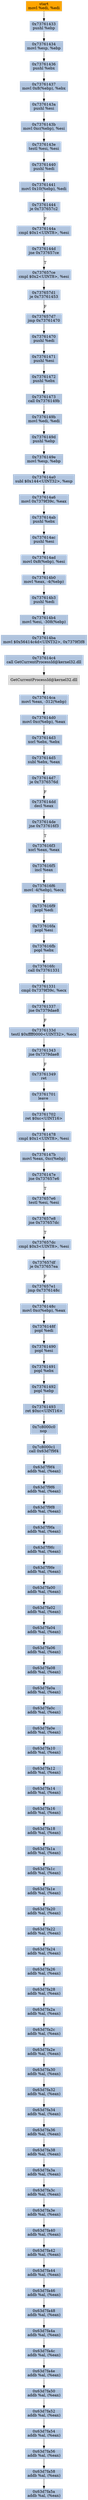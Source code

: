 digraph G {
node[shape=rectangle,style=filled,fillcolor=lightsteelblue,color=lightsteelblue]
bgcolor="transparent"
a0x73761431movl_edi_edi[label="start\nmovl %edi, %edi",color="lightgrey",fillcolor="orange"];
a0x73761433pushl_ebp[label="0x73761433\npushl %ebp"];
a0x73761434movl_esp_ebp[label="0x73761434\nmovl %esp, %ebp"];
a0x73761436pushl_ebx[label="0x73761436\npushl %ebx"];
a0x73761437movl_0x8ebp__ebx[label="0x73761437\nmovl 0x8(%ebp), %ebx"];
a0x7376143apushl_esi[label="0x7376143a\npushl %esi"];
a0x7376143bmovl_0xcebp__esi[label="0x7376143b\nmovl 0xc(%ebp), %esi"];
a0x7376143etestl_esi_esi[label="0x7376143e\ntestl %esi, %esi"];
a0x73761440pushl_edi[label="0x73761440\npushl %edi"];
a0x73761441movl_0x10ebp__edi[label="0x73761441\nmovl 0x10(%ebp), %edi"];
a0x73761444je_0x737657c2[label="0x73761444\nje 0x737657c2"];
a0x7376144acmpl_0x1UINT8_esi[label="0x7376144a\ncmpl $0x1<UINT8>, %esi"];
a0x7376144djne_0x737657ce[label="0x7376144d\njne 0x737657ce"];
a0x737657cecmpl_0x2UINT8_esi[label="0x737657ce\ncmpl $0x2<UINT8>, %esi"];
a0x737657d1je_0x73761453[label="0x737657d1\nje 0x73761453"];
a0x737657d7jmp_0x73761470[label="0x737657d7\njmp 0x73761470"];
a0x73761470pushl_edi[label="0x73761470\npushl %edi"];
a0x73761471pushl_esi[label="0x73761471\npushl %esi"];
a0x73761472pushl_ebx[label="0x73761472\npushl %ebx"];
a0x73761473call_0x7376149b[label="0x73761473\ncall 0x7376149b"];
a0x7376149bmovl_edi_edi[label="0x7376149b\nmovl %edi, %edi"];
a0x7376149dpushl_ebp[label="0x7376149d\npushl %ebp"];
a0x7376149emovl_esp_ebp[label="0x7376149e\nmovl %esp, %ebp"];
a0x737614a0subl_0x144UINT32_esp[label="0x737614a0\nsubl $0x144<UINT32>, %esp"];
a0x737614a6movl_0x7379f39c_eax[label="0x737614a6\nmovl 0x7379f39c, %eax"];
a0x737614abpushl_ebx[label="0x737614ab\npushl %ebx"];
a0x737614acpushl_esi[label="0x737614ac\npushl %esi"];
a0x737614admovl_0x8ebp__esi[label="0x737614ad\nmovl 0x8(%ebp), %esi"];
a0x737614b0movl_eax__4ebp_[label="0x737614b0\nmovl %eax, -4(%ebp)"];
a0x737614b3pushl_edi[label="0x737614b3\npushl %edi"];
a0x737614b4movl_esi__308ebp_[label="0x737614b4\nmovl %esi, -308(%ebp)"];
a0x737614bamovl_0x56414c4dUINT32_0x7379f3f8[label="0x737614ba\nmovl $0x56414c4d<UINT32>, 0x7379f3f8"];
a0x737614c4call_GetCurrentProcessId_kernel32_dll[label="0x737614c4\ncall GetCurrentProcessId@kernel32.dll"];
GetCurrentProcessId_kernel32_dll[label="GetCurrentProcessId@kernel32.dll",color="lightgrey",fillcolor="lightgrey"];
a0x737614camovl_eax__312ebp_[label="0x737614ca\nmovl %eax, -312(%ebp)"];
a0x737614d0movl_0xcebp__eax[label="0x737614d0\nmovl 0xc(%ebp), %eax"];
a0x737614d3xorl_ebx_ebx[label="0x737614d3\nxorl %ebx, %ebx"];
a0x737614d5subl_ebx_eax[label="0x737614d5\nsubl %ebx, %eax"];
a0x737614d7je_0x7376576d[label="0x737614d7\nje 0x7376576d"];
a0x737614dddecl_eax[label="0x737614dd\ndecl %eax"];
a0x737614dejne_0x737616f3[label="0x737614de\njne 0x737616f3"];
a0x737616f3xorl_eax_eax[label="0x737616f3\nxorl %eax, %eax"];
a0x737616f5incl_eax[label="0x737616f5\nincl %eax"];
a0x737616f6movl__4ebp__ecx[label="0x737616f6\nmovl -4(%ebp), %ecx"];
a0x737616f9popl_edi[label="0x737616f9\npopl %edi"];
a0x737616fapopl_esi[label="0x737616fa\npopl %esi"];
a0x737616fbpopl_ebx[label="0x737616fb\npopl %ebx"];
a0x737616fccall_0x73761331[label="0x737616fc\ncall 0x73761331"];
a0x73761331cmpl_0x7379f39c_ecx[label="0x73761331\ncmpl 0x7379f39c, %ecx"];
a0x73761337jne_0x7379dae8[label="0x73761337\njne 0x7379dae8"];
a0x7376133dtestl_0xffff0000UINT32_ecx[label="0x7376133d\ntestl $0xffff0000<UINT32>, %ecx"];
a0x73761343jne_0x7379dae8[label="0x73761343\njne 0x7379dae8"];
a0x73761349ret[label="0x73761349\nret"];
a0x73761701leave_[label="0x73761701\nleave "];
a0x73761702ret_0xcUINT16[label="0x73761702\nret $0xc<UINT16>"];
a0x73761478cmpl_0x1UINT8_esi[label="0x73761478\ncmpl $0x1<UINT8>, %esi"];
a0x7376147bmovl_eax_0xcebp_[label="0x7376147b\nmovl %eax, 0xc(%ebp)"];
a0x7376147ejne_0x737657e6[label="0x7376147e\njne 0x737657e6"];
a0x737657e6testl_esi_esi[label="0x737657e6\ntestl %esi, %esi"];
a0x737657e8jne_0x737657dc[label="0x737657e8\njne 0x737657dc"];
a0x737657dccmpl_0x3UINT8_esi[label="0x737657dc\ncmpl $0x3<UINT8>, %esi"];
a0x737657dfje_0x737657ea[label="0x737657df\nje 0x737657ea"];
a0x737657e1jmp_0x7376148c[label="0x737657e1\njmp 0x7376148c"];
a0x7376148cmovl_0xcebp__eax[label="0x7376148c\nmovl 0xc(%ebp), %eax"];
a0x7376148fpopl_edi[label="0x7376148f\npopl %edi"];
a0x73761490popl_esi[label="0x73761490\npopl %esi"];
a0x73761491popl_ebx[label="0x73761491\npopl %ebx"];
a0x73761492popl_ebp[label="0x73761492\npopl %ebp"];
a0x73761493ret_0xcUINT16[label="0x73761493\nret $0xc<UINT16>"];
a0x7c8000c0nop_[label="0x7c8000c0\nnop "];
a0x7c8000c1call_0x63d7f9f4[label="0x7c8000c1\ncall 0x63d7f9f4"];
a0x63d7f9f4addb_al_eax_[label="0x63d7f9f4\naddb %al, (%eax)"];
a0x63d7f9f6addb_al_eax_[label="0x63d7f9f6\naddb %al, (%eax)"];
a0x63d7f9f8addb_al_eax_[label="0x63d7f9f8\naddb %al, (%eax)"];
a0x63d7f9faaddb_al_eax_[label="0x63d7f9fa\naddb %al, (%eax)"];
a0x63d7f9fcaddb_al_eax_[label="0x63d7f9fc\naddb %al, (%eax)"];
a0x63d7f9feaddb_al_eax_[label="0x63d7f9fe\naddb %al, (%eax)"];
a0x63d7fa00addb_al_eax_[label="0x63d7fa00\naddb %al, (%eax)"];
a0x63d7fa02addb_al_eax_[label="0x63d7fa02\naddb %al, (%eax)"];
a0x63d7fa04addb_al_eax_[label="0x63d7fa04\naddb %al, (%eax)"];
a0x63d7fa06addb_al_eax_[label="0x63d7fa06\naddb %al, (%eax)"];
a0x63d7fa08addb_al_eax_[label="0x63d7fa08\naddb %al, (%eax)"];
a0x63d7fa0aaddb_al_eax_[label="0x63d7fa0a\naddb %al, (%eax)"];
a0x63d7fa0caddb_al_eax_[label="0x63d7fa0c\naddb %al, (%eax)"];
a0x63d7fa0eaddb_al_eax_[label="0x63d7fa0e\naddb %al, (%eax)"];
a0x63d7fa10addb_al_eax_[label="0x63d7fa10\naddb %al, (%eax)"];
a0x63d7fa12addb_al_eax_[label="0x63d7fa12\naddb %al, (%eax)"];
a0x63d7fa14addb_al_eax_[label="0x63d7fa14\naddb %al, (%eax)"];
a0x63d7fa16addb_al_eax_[label="0x63d7fa16\naddb %al, (%eax)"];
a0x63d7fa18addb_al_eax_[label="0x63d7fa18\naddb %al, (%eax)"];
a0x63d7fa1aaddb_al_eax_[label="0x63d7fa1a\naddb %al, (%eax)"];
a0x63d7fa1caddb_al_eax_[label="0x63d7fa1c\naddb %al, (%eax)"];
a0x63d7fa1eaddb_al_eax_[label="0x63d7fa1e\naddb %al, (%eax)"];
a0x63d7fa20addb_al_eax_[label="0x63d7fa20\naddb %al, (%eax)"];
a0x63d7fa22addb_al_eax_[label="0x63d7fa22\naddb %al, (%eax)"];
a0x63d7fa24addb_al_eax_[label="0x63d7fa24\naddb %al, (%eax)"];
a0x63d7fa26addb_al_eax_[label="0x63d7fa26\naddb %al, (%eax)"];
a0x63d7fa28addb_al_eax_[label="0x63d7fa28\naddb %al, (%eax)"];
a0x63d7fa2aaddb_al_eax_[label="0x63d7fa2a\naddb %al, (%eax)"];
a0x63d7fa2caddb_al_eax_[label="0x63d7fa2c\naddb %al, (%eax)"];
a0x63d7fa2eaddb_al_eax_[label="0x63d7fa2e\naddb %al, (%eax)"];
a0x63d7fa30addb_al_eax_[label="0x63d7fa30\naddb %al, (%eax)"];
a0x63d7fa32addb_al_eax_[label="0x63d7fa32\naddb %al, (%eax)"];
a0x63d7fa34addb_al_eax_[label="0x63d7fa34\naddb %al, (%eax)"];
a0x63d7fa36addb_al_eax_[label="0x63d7fa36\naddb %al, (%eax)"];
a0x63d7fa38addb_al_eax_[label="0x63d7fa38\naddb %al, (%eax)"];
a0x63d7fa3aaddb_al_eax_[label="0x63d7fa3a\naddb %al, (%eax)"];
a0x63d7fa3caddb_al_eax_[label="0x63d7fa3c\naddb %al, (%eax)"];
a0x63d7fa3eaddb_al_eax_[label="0x63d7fa3e\naddb %al, (%eax)"];
a0x63d7fa40addb_al_eax_[label="0x63d7fa40\naddb %al, (%eax)"];
a0x63d7fa42addb_al_eax_[label="0x63d7fa42\naddb %al, (%eax)"];
a0x63d7fa44addb_al_eax_[label="0x63d7fa44\naddb %al, (%eax)"];
a0x63d7fa46addb_al_eax_[label="0x63d7fa46\naddb %al, (%eax)"];
a0x63d7fa48addb_al_eax_[label="0x63d7fa48\naddb %al, (%eax)"];
a0x63d7fa4aaddb_al_eax_[label="0x63d7fa4a\naddb %al, (%eax)"];
a0x63d7fa4caddb_al_eax_[label="0x63d7fa4c\naddb %al, (%eax)"];
a0x63d7fa4eaddb_al_eax_[label="0x63d7fa4e\naddb %al, (%eax)"];
a0x63d7fa50addb_al_eax_[label="0x63d7fa50\naddb %al, (%eax)"];
a0x63d7fa52addb_al_eax_[label="0x63d7fa52\naddb %al, (%eax)"];
a0x63d7fa54addb_al_eax_[label="0x63d7fa54\naddb %al, (%eax)"];
a0x63d7fa56addb_al_eax_[label="0x63d7fa56\naddb %al, (%eax)"];
a0x63d7fa58addb_al_eax_[label="0x63d7fa58\naddb %al, (%eax)"];
a0x63d7fa5aaddb_al_eax_[label="0x63d7fa5a\naddb %al, (%eax)"];
a0x73761431movl_edi_edi -> a0x73761433pushl_ebp [color="#000000"];
a0x73761433pushl_ebp -> a0x73761434movl_esp_ebp [color="#000000"];
a0x73761434movl_esp_ebp -> a0x73761436pushl_ebx [color="#000000"];
a0x73761436pushl_ebx -> a0x73761437movl_0x8ebp__ebx [color="#000000"];
a0x73761437movl_0x8ebp__ebx -> a0x7376143apushl_esi [color="#000000"];
a0x7376143apushl_esi -> a0x7376143bmovl_0xcebp__esi [color="#000000"];
a0x7376143bmovl_0xcebp__esi -> a0x7376143etestl_esi_esi [color="#000000"];
a0x7376143etestl_esi_esi -> a0x73761440pushl_edi [color="#000000"];
a0x73761440pushl_edi -> a0x73761441movl_0x10ebp__edi [color="#000000"];
a0x73761441movl_0x10ebp__edi -> a0x73761444je_0x737657c2 [color="#000000"];
a0x73761444je_0x737657c2 -> a0x7376144acmpl_0x1UINT8_esi [color="#000000",label="F"];
a0x7376144acmpl_0x1UINT8_esi -> a0x7376144djne_0x737657ce [color="#000000"];
a0x7376144djne_0x737657ce -> a0x737657cecmpl_0x2UINT8_esi [color="#000000",label="T"];
a0x737657cecmpl_0x2UINT8_esi -> a0x737657d1je_0x73761453 [color="#000000"];
a0x737657d1je_0x73761453 -> a0x737657d7jmp_0x73761470 [color="#000000",label="F"];
a0x737657d7jmp_0x73761470 -> a0x73761470pushl_edi [color="#000000"];
a0x73761470pushl_edi -> a0x73761471pushl_esi [color="#000000"];
a0x73761471pushl_esi -> a0x73761472pushl_ebx [color="#000000"];
a0x73761472pushl_ebx -> a0x73761473call_0x7376149b [color="#000000"];
a0x73761473call_0x7376149b -> a0x7376149bmovl_edi_edi [color="#000000"];
a0x7376149bmovl_edi_edi -> a0x7376149dpushl_ebp [color="#000000"];
a0x7376149dpushl_ebp -> a0x7376149emovl_esp_ebp [color="#000000"];
a0x7376149emovl_esp_ebp -> a0x737614a0subl_0x144UINT32_esp [color="#000000"];
a0x737614a0subl_0x144UINT32_esp -> a0x737614a6movl_0x7379f39c_eax [color="#000000"];
a0x737614a6movl_0x7379f39c_eax -> a0x737614abpushl_ebx [color="#000000"];
a0x737614abpushl_ebx -> a0x737614acpushl_esi [color="#000000"];
a0x737614acpushl_esi -> a0x737614admovl_0x8ebp__esi [color="#000000"];
a0x737614admovl_0x8ebp__esi -> a0x737614b0movl_eax__4ebp_ [color="#000000"];
a0x737614b0movl_eax__4ebp_ -> a0x737614b3pushl_edi [color="#000000"];
a0x737614b3pushl_edi -> a0x737614b4movl_esi__308ebp_ [color="#000000"];
a0x737614b4movl_esi__308ebp_ -> a0x737614bamovl_0x56414c4dUINT32_0x7379f3f8 [color="#000000"];
a0x737614bamovl_0x56414c4dUINT32_0x7379f3f8 -> a0x737614c4call_GetCurrentProcessId_kernel32_dll [color="#000000"];
a0x737614c4call_GetCurrentProcessId_kernel32_dll -> GetCurrentProcessId_kernel32_dll [color="#000000"];
GetCurrentProcessId_kernel32_dll -> a0x737614camovl_eax__312ebp_ [color="#000000"];
a0x737614camovl_eax__312ebp_ -> a0x737614d0movl_0xcebp__eax [color="#000000"];
a0x737614d0movl_0xcebp__eax -> a0x737614d3xorl_ebx_ebx [color="#000000"];
a0x737614d3xorl_ebx_ebx -> a0x737614d5subl_ebx_eax [color="#000000"];
a0x737614d5subl_ebx_eax -> a0x737614d7je_0x7376576d [color="#000000"];
a0x737614d7je_0x7376576d -> a0x737614dddecl_eax [color="#000000",label="F"];
a0x737614dddecl_eax -> a0x737614dejne_0x737616f3 [color="#000000"];
a0x737614dejne_0x737616f3 -> a0x737616f3xorl_eax_eax [color="#000000",label="T"];
a0x737616f3xorl_eax_eax -> a0x737616f5incl_eax [color="#000000"];
a0x737616f5incl_eax -> a0x737616f6movl__4ebp__ecx [color="#000000"];
a0x737616f6movl__4ebp__ecx -> a0x737616f9popl_edi [color="#000000"];
a0x737616f9popl_edi -> a0x737616fapopl_esi [color="#000000"];
a0x737616fapopl_esi -> a0x737616fbpopl_ebx [color="#000000"];
a0x737616fbpopl_ebx -> a0x737616fccall_0x73761331 [color="#000000"];
a0x737616fccall_0x73761331 -> a0x73761331cmpl_0x7379f39c_ecx [color="#000000"];
a0x73761331cmpl_0x7379f39c_ecx -> a0x73761337jne_0x7379dae8 [color="#000000"];
a0x73761337jne_0x7379dae8 -> a0x7376133dtestl_0xffff0000UINT32_ecx [color="#000000",label="F"];
a0x7376133dtestl_0xffff0000UINT32_ecx -> a0x73761343jne_0x7379dae8 [color="#000000"];
a0x73761343jne_0x7379dae8 -> a0x73761349ret [color="#000000",label="F"];
a0x73761349ret -> a0x73761701leave_ [color="#000000"];
a0x73761701leave_ -> a0x73761702ret_0xcUINT16 [color="#000000"];
a0x73761702ret_0xcUINT16 -> a0x73761478cmpl_0x1UINT8_esi [color="#000000"];
a0x73761478cmpl_0x1UINT8_esi -> a0x7376147bmovl_eax_0xcebp_ [color="#000000"];
a0x7376147bmovl_eax_0xcebp_ -> a0x7376147ejne_0x737657e6 [color="#000000"];
a0x7376147ejne_0x737657e6 -> a0x737657e6testl_esi_esi [color="#000000",label="T"];
a0x737657e6testl_esi_esi -> a0x737657e8jne_0x737657dc [color="#000000"];
a0x737657e8jne_0x737657dc -> a0x737657dccmpl_0x3UINT8_esi [color="#000000",label="T"];
a0x737657dccmpl_0x3UINT8_esi -> a0x737657dfje_0x737657ea [color="#000000"];
a0x737657dfje_0x737657ea -> a0x737657e1jmp_0x7376148c [color="#000000",label="F"];
a0x737657e1jmp_0x7376148c -> a0x7376148cmovl_0xcebp__eax [color="#000000"];
a0x7376148cmovl_0xcebp__eax -> a0x7376148fpopl_edi [color="#000000"];
a0x7376148fpopl_edi -> a0x73761490popl_esi [color="#000000"];
a0x73761490popl_esi -> a0x73761491popl_ebx [color="#000000"];
a0x73761491popl_ebx -> a0x73761492popl_ebp [color="#000000"];
a0x73761492popl_ebp -> a0x73761493ret_0xcUINT16 [color="#000000"];
a0x73761493ret_0xcUINT16 -> a0x7c8000c0nop_ [color="#000000"];
a0x7c8000c0nop_ -> a0x7c8000c1call_0x63d7f9f4 [color="#000000"];
a0x7c8000c1call_0x63d7f9f4 -> a0x63d7f9f4addb_al_eax_ [color="#000000"];
a0x63d7f9f4addb_al_eax_ -> a0x63d7f9f6addb_al_eax_ [color="#000000"];
a0x63d7f9f6addb_al_eax_ -> a0x63d7f9f8addb_al_eax_ [color="#000000"];
a0x63d7f9f8addb_al_eax_ -> a0x63d7f9faaddb_al_eax_ [color="#000000"];
a0x63d7f9faaddb_al_eax_ -> a0x63d7f9fcaddb_al_eax_ [color="#000000"];
a0x63d7f9fcaddb_al_eax_ -> a0x63d7f9feaddb_al_eax_ [color="#000000"];
a0x63d7f9feaddb_al_eax_ -> a0x63d7fa00addb_al_eax_ [color="#000000"];
a0x63d7fa00addb_al_eax_ -> a0x63d7fa02addb_al_eax_ [color="#000000"];
a0x63d7fa02addb_al_eax_ -> a0x63d7fa04addb_al_eax_ [color="#000000"];
a0x63d7fa04addb_al_eax_ -> a0x63d7fa06addb_al_eax_ [color="#000000"];
a0x63d7fa06addb_al_eax_ -> a0x63d7fa08addb_al_eax_ [color="#000000"];
a0x63d7fa08addb_al_eax_ -> a0x63d7fa0aaddb_al_eax_ [color="#000000"];
a0x63d7fa0aaddb_al_eax_ -> a0x63d7fa0caddb_al_eax_ [color="#000000"];
a0x63d7fa0caddb_al_eax_ -> a0x63d7fa0eaddb_al_eax_ [color="#000000"];
a0x63d7fa0eaddb_al_eax_ -> a0x63d7fa10addb_al_eax_ [color="#000000"];
a0x63d7fa10addb_al_eax_ -> a0x63d7fa12addb_al_eax_ [color="#000000"];
a0x63d7fa12addb_al_eax_ -> a0x63d7fa14addb_al_eax_ [color="#000000"];
a0x63d7fa14addb_al_eax_ -> a0x63d7fa16addb_al_eax_ [color="#000000"];
a0x63d7fa16addb_al_eax_ -> a0x63d7fa18addb_al_eax_ [color="#000000"];
a0x63d7fa18addb_al_eax_ -> a0x63d7fa1aaddb_al_eax_ [color="#000000"];
a0x63d7fa1aaddb_al_eax_ -> a0x63d7fa1caddb_al_eax_ [color="#000000"];
a0x63d7fa1caddb_al_eax_ -> a0x63d7fa1eaddb_al_eax_ [color="#000000"];
a0x63d7fa1eaddb_al_eax_ -> a0x63d7fa20addb_al_eax_ [color="#000000"];
a0x63d7fa20addb_al_eax_ -> a0x63d7fa22addb_al_eax_ [color="#000000"];
a0x63d7fa22addb_al_eax_ -> a0x63d7fa24addb_al_eax_ [color="#000000"];
a0x63d7fa24addb_al_eax_ -> a0x63d7fa26addb_al_eax_ [color="#000000"];
a0x63d7fa26addb_al_eax_ -> a0x63d7fa28addb_al_eax_ [color="#000000"];
a0x63d7fa28addb_al_eax_ -> a0x63d7fa2aaddb_al_eax_ [color="#000000"];
a0x63d7fa2aaddb_al_eax_ -> a0x63d7fa2caddb_al_eax_ [color="#000000"];
a0x63d7fa2caddb_al_eax_ -> a0x63d7fa2eaddb_al_eax_ [color="#000000"];
a0x63d7fa2eaddb_al_eax_ -> a0x63d7fa30addb_al_eax_ [color="#000000"];
a0x63d7fa30addb_al_eax_ -> a0x63d7fa32addb_al_eax_ [color="#000000"];
a0x63d7fa32addb_al_eax_ -> a0x63d7fa34addb_al_eax_ [color="#000000"];
a0x63d7fa34addb_al_eax_ -> a0x63d7fa36addb_al_eax_ [color="#000000"];
a0x63d7fa36addb_al_eax_ -> a0x63d7fa38addb_al_eax_ [color="#000000"];
a0x63d7fa38addb_al_eax_ -> a0x63d7fa3aaddb_al_eax_ [color="#000000"];
a0x63d7fa3aaddb_al_eax_ -> a0x63d7fa3caddb_al_eax_ [color="#000000"];
a0x63d7fa3caddb_al_eax_ -> a0x63d7fa3eaddb_al_eax_ [color="#000000"];
a0x63d7fa3eaddb_al_eax_ -> a0x63d7fa40addb_al_eax_ [color="#000000"];
a0x63d7fa40addb_al_eax_ -> a0x63d7fa42addb_al_eax_ [color="#000000"];
a0x63d7fa42addb_al_eax_ -> a0x63d7fa44addb_al_eax_ [color="#000000"];
a0x63d7fa44addb_al_eax_ -> a0x63d7fa46addb_al_eax_ [color="#000000"];
a0x63d7fa46addb_al_eax_ -> a0x63d7fa48addb_al_eax_ [color="#000000"];
a0x63d7fa48addb_al_eax_ -> a0x63d7fa4aaddb_al_eax_ [color="#000000"];
a0x63d7fa4aaddb_al_eax_ -> a0x63d7fa4caddb_al_eax_ [color="#000000"];
a0x63d7fa4caddb_al_eax_ -> a0x63d7fa4eaddb_al_eax_ [color="#000000"];
a0x63d7fa4eaddb_al_eax_ -> a0x63d7fa50addb_al_eax_ [color="#000000"];
a0x63d7fa50addb_al_eax_ -> a0x63d7fa52addb_al_eax_ [color="#000000"];
a0x63d7fa52addb_al_eax_ -> a0x63d7fa54addb_al_eax_ [color="#000000"];
a0x63d7fa54addb_al_eax_ -> a0x63d7fa56addb_al_eax_ [color="#000000"];
a0x63d7fa56addb_al_eax_ -> a0x63d7fa58addb_al_eax_ [color="#000000"];
a0x63d7fa58addb_al_eax_ -> a0x63d7fa5aaddb_al_eax_ [color="#000000"];
}

